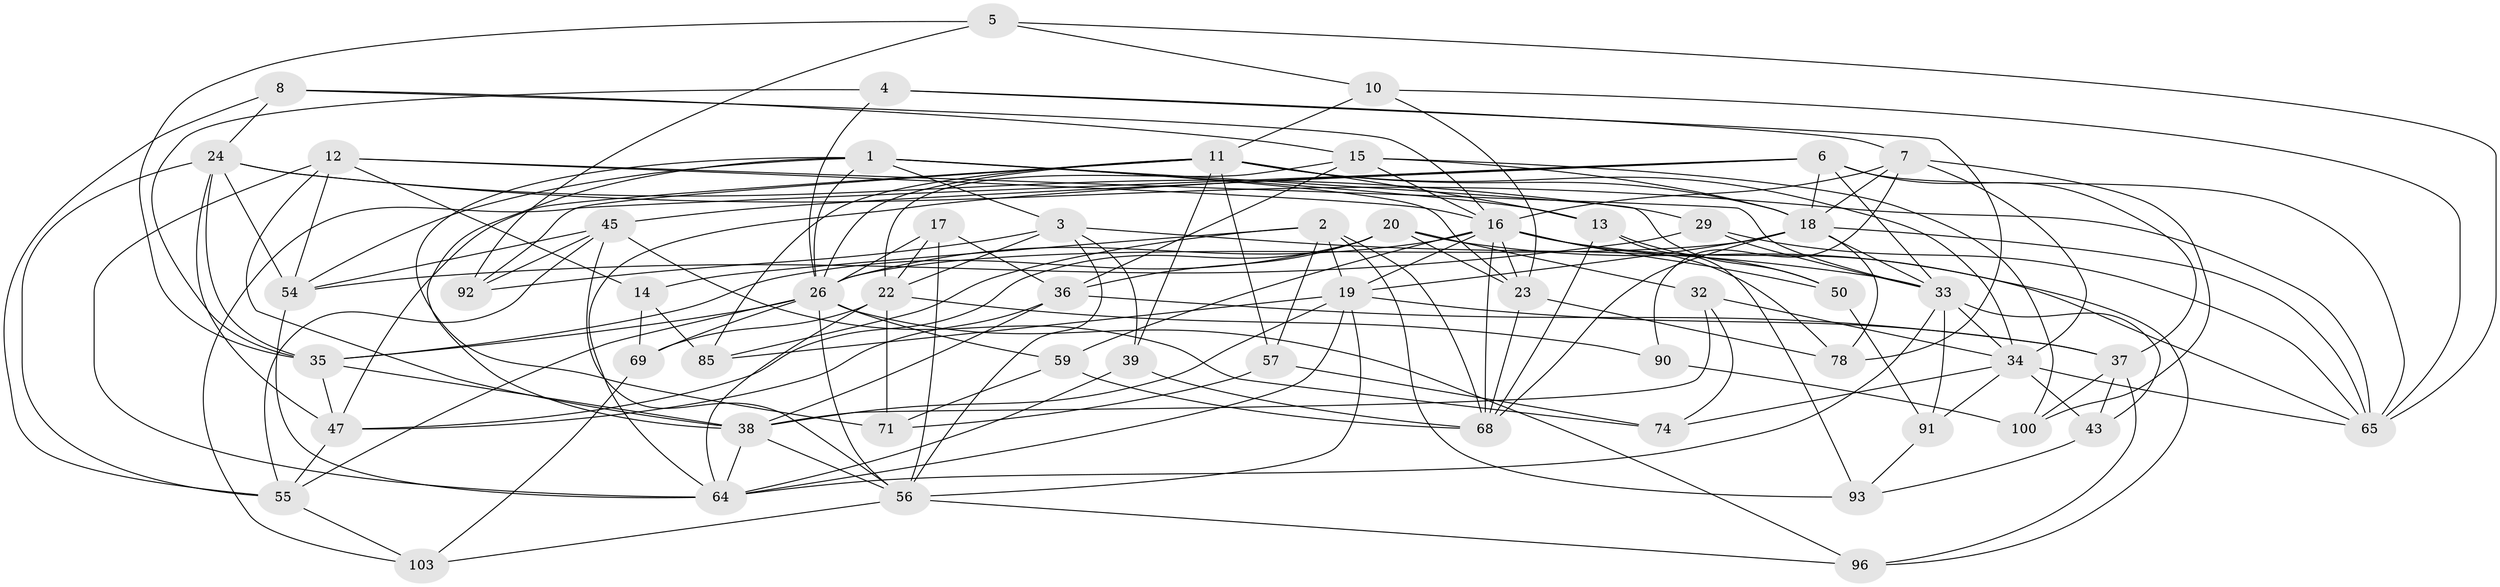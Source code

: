 // original degree distribution, {4: 1.0}
// Generated by graph-tools (version 1.1) at 2025/16/03/09/25 04:16:12]
// undirected, 56 vertices, 163 edges
graph export_dot {
graph [start="1"]
  node [color=gray90,style=filled];
  1 [super="+25"];
  2 [super="+41"];
  3 [super="+81"];
  4;
  5;
  6 [super="+9"];
  7 [super="+82"];
  8;
  10;
  11 [super="+104+21"];
  12 [super="+52"];
  13 [super="+46"];
  14;
  15 [super="+62"];
  16 [super="+109+48+97"];
  17;
  18 [super="+28+108"];
  19 [super="+42+88"];
  20 [super="+61"];
  22 [super="+27"];
  23 [super="+49"];
  24 [super="+51"];
  26 [super="+107+63"];
  29;
  32;
  33 [super="+67+53"];
  34 [super="+76"];
  35 [super="+106+60"];
  36 [super="+101+89"];
  37 [super="+75"];
  38 [super="+66"];
  39;
  43;
  45 [super="+105"];
  47 [super="+86"];
  50;
  54 [super="+80"];
  55 [super="+79"];
  56 [super="+58+83"];
  57;
  59;
  64 [super="+73"];
  65 [super="+113+84"];
  68 [super="+72+98"];
  69;
  71;
  74;
  78;
  85;
  90;
  91;
  92;
  93;
  96;
  100;
  103;
  1 -- 71;
  1 -- 50;
  1 -- 3;
  1 -- 54;
  1 -- 13;
  1 -- 23;
  1 -- 38;
  1 -- 26;
  2 -- 93;
  2 -- 85;
  2 -- 57;
  2 -- 68;
  2 -- 14;
  2 -- 19;
  3 -- 92;
  3 -- 39;
  3 -- 33;
  3 -- 22;
  3 -- 56;
  4 -- 78;
  4 -- 35;
  4 -- 7;
  4 -- 26;
  5 -- 92;
  5 -- 65;
  5 -- 10;
  5 -- 35;
  6 -- 37;
  6 -- 18;
  6 -- 33 [weight=2];
  6 -- 65;
  6 -- 103;
  6 -- 45;
  6 -- 64;
  7 -- 90;
  7 -- 100;
  7 -- 16;
  7 -- 18;
  7 -- 34;
  8 -- 24;
  8 -- 15;
  8 -- 16;
  8 -- 55;
  10 -- 65;
  10 -- 23;
  10 -- 11;
  11 -- 85;
  11 -- 39;
  11 -- 13;
  11 -- 57;
  11 -- 92;
  11 -- 47;
  11 -- 18;
  11 -- 34;
  11 -- 26;
  12 -- 14;
  12 -- 64;
  12 -- 38;
  12 -- 16;
  12 -- 33;
  12 -- 54;
  13 -- 50;
  13 -- 93;
  13 -- 68 [weight=2];
  14 -- 85;
  14 -- 69;
  15 -- 100;
  15 -- 16;
  15 -- 22;
  15 -- 36;
  15 -- 18;
  16 -- 68;
  16 -- 59;
  16 -- 78;
  16 -- 50;
  16 -- 96;
  16 -- 23;
  16 -- 19;
  16 -- 26;
  17 -- 36;
  17 -- 22;
  17 -- 56;
  17 -- 26;
  18 -- 26;
  18 -- 33;
  18 -- 19;
  18 -- 68;
  18 -- 78;
  18 -- 65;
  19 -- 85;
  19 -- 37;
  19 -- 64;
  19 -- 56;
  19 -- 38;
  20 -- 32;
  20 -- 36;
  20 -- 35;
  20 -- 23;
  20 -- 65;
  20 -- 47;
  22 -- 90 [weight=2];
  22 -- 64;
  22 -- 69;
  22 -- 71;
  23 -- 78;
  23 -- 68;
  24 -- 55;
  24 -- 65;
  24 -- 35 [weight=2];
  24 -- 54;
  24 -- 29;
  24 -- 47;
  26 -- 56;
  26 -- 96;
  26 -- 35;
  26 -- 59;
  26 -- 69;
  26 -- 55;
  29 -- 54;
  29 -- 33;
  29 -- 65;
  32 -- 74;
  32 -- 34;
  32 -- 38;
  33 -- 91;
  33 -- 64;
  33 -- 43;
  33 -- 34;
  34 -- 74;
  34 -- 43;
  34 -- 65;
  34 -- 91;
  35 -- 38;
  35 -- 47;
  36 -- 37;
  36 -- 38 [weight=3];
  36 -- 47;
  37 -- 96;
  37 -- 43;
  37 -- 100;
  38 -- 64;
  38 -- 56;
  39 -- 64;
  39 -- 68;
  43 -- 93;
  45 -- 54;
  45 -- 56;
  45 -- 74;
  45 -- 92;
  45 -- 55;
  47 -- 55;
  50 -- 91;
  54 -- 64;
  55 -- 103;
  56 -- 103;
  56 -- 96;
  57 -- 71;
  57 -- 74;
  59 -- 71;
  59 -- 68;
  69 -- 103;
  90 -- 100;
  91 -- 93;
}
